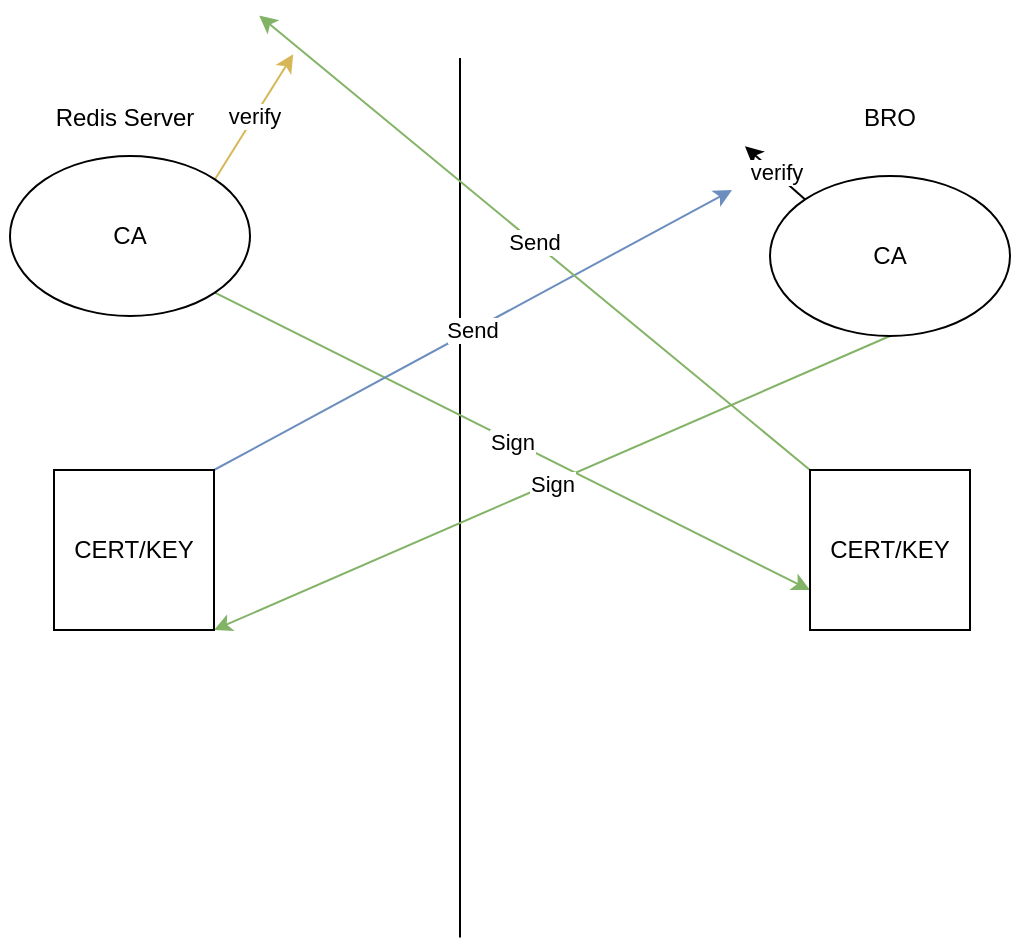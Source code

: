 <mxfile version="14.6.13" type="github">
  <diagram id="l7PFtfumoxPkuhnsnmIQ" name="Page-1">
    <mxGraphModel dx="1023" dy="440" grid="0" gridSize="10" guides="1" tooltips="1" connect="1" arrows="1" fold="1" page="0" pageScale="1" pageWidth="827" pageHeight="1169" math="0" shadow="0">
      <root>
        <mxCell id="0" />
        <mxCell id="1" parent="0" />
        <mxCell id="LxnaGPt1bvhv4ZgwgLPh-1" value="" style="endArrow=none;html=1;" edge="1" parent="1">
          <mxGeometry width="50" height="50" relative="1" as="geometry">
            <mxPoint x="466" y="503.807" as="sourcePoint" />
            <mxPoint x="466" y="64" as="targetPoint" />
          </mxGeometry>
        </mxCell>
        <mxCell id="LxnaGPt1bvhv4ZgwgLPh-2" value="Redis Server" style="text;html=1;strokeColor=none;fillColor=none;align=center;verticalAlign=middle;whiteSpace=wrap;rounded=0;" vertex="1" parent="1">
          <mxGeometry x="236" y="84" width="125" height="20" as="geometry" />
        </mxCell>
        <mxCell id="LxnaGPt1bvhv4ZgwgLPh-3" value="BRO" style="text;html=1;strokeColor=none;fillColor=none;align=center;verticalAlign=middle;whiteSpace=wrap;rounded=0;" vertex="1" parent="1">
          <mxGeometry x="661" y="84" width="40" height="20" as="geometry" />
        </mxCell>
        <mxCell id="LxnaGPt1bvhv4ZgwgLPh-15" value="Sign" style="rounded=0;orthogonalLoop=1;jettySize=auto;html=1;exitX=1;exitY=1;exitDx=0;exitDy=0;entryX=0;entryY=0.75;entryDx=0;entryDy=0;fillColor=#d5e8d4;strokeColor=#82b366;" edge="1" parent="1" source="LxnaGPt1bvhv4ZgwgLPh-4" target="LxnaGPt1bvhv4ZgwgLPh-9">
          <mxGeometry relative="1" as="geometry" />
        </mxCell>
        <mxCell id="LxnaGPt1bvhv4ZgwgLPh-19" value="verify" style="edgeStyle=none;rounded=0;orthogonalLoop=1;jettySize=auto;html=1;exitX=1;exitY=0;exitDx=0;exitDy=0;fillColor=#fff2cc;strokeColor=#d6b656;" edge="1" parent="1" source="LxnaGPt1bvhv4ZgwgLPh-4">
          <mxGeometry relative="1" as="geometry">
            <mxPoint x="382.588" y="62.181" as="targetPoint" />
          </mxGeometry>
        </mxCell>
        <mxCell id="LxnaGPt1bvhv4ZgwgLPh-4" value="CA" style="ellipse;whiteSpace=wrap;html=1;" vertex="1" parent="1">
          <mxGeometry x="241" y="113" width="120" height="80" as="geometry" />
        </mxCell>
        <mxCell id="LxnaGPt1bvhv4ZgwgLPh-16" value="Sign" style="edgeStyle=none;rounded=0;orthogonalLoop=1;jettySize=auto;html=1;exitX=0.5;exitY=1;exitDx=0;exitDy=0;entryX=1;entryY=1;entryDx=0;entryDy=0;fillColor=#d5e8d4;strokeColor=#82b366;" edge="1" parent="1" source="LxnaGPt1bvhv4ZgwgLPh-7" target="LxnaGPt1bvhv4ZgwgLPh-8">
          <mxGeometry relative="1" as="geometry" />
        </mxCell>
        <mxCell id="LxnaGPt1bvhv4ZgwgLPh-20" value="verify" style="edgeStyle=none;rounded=0;orthogonalLoop=1;jettySize=auto;html=1;exitX=0;exitY=0;exitDx=0;exitDy=0;" edge="1" parent="1" source="LxnaGPt1bvhv4ZgwgLPh-7">
          <mxGeometry relative="1" as="geometry">
            <mxPoint x="608.471" y="108.164" as="targetPoint" />
          </mxGeometry>
        </mxCell>
        <mxCell id="LxnaGPt1bvhv4ZgwgLPh-7" value="CA" style="ellipse;whiteSpace=wrap;html=1;" vertex="1" parent="1">
          <mxGeometry x="621" y="123" width="120" height="80" as="geometry" />
        </mxCell>
        <mxCell id="LxnaGPt1bvhv4ZgwgLPh-17" value="Send" style="edgeStyle=none;rounded=0;orthogonalLoop=1;jettySize=auto;html=1;exitX=1;exitY=0;exitDx=0;exitDy=0;fillColor=#dae8fc;strokeColor=#6c8ebf;" edge="1" parent="1" source="LxnaGPt1bvhv4ZgwgLPh-8">
          <mxGeometry relative="1" as="geometry">
            <mxPoint x="602" y="130" as="targetPoint" />
          </mxGeometry>
        </mxCell>
        <mxCell id="LxnaGPt1bvhv4ZgwgLPh-8" value="CERT/KEY" style="whiteSpace=wrap;html=1;aspect=fixed;" vertex="1" parent="1">
          <mxGeometry x="263" y="270" width="80" height="80" as="geometry" />
        </mxCell>
        <mxCell id="LxnaGPt1bvhv4ZgwgLPh-18" value="Send" style="edgeStyle=none;rounded=0;orthogonalLoop=1;jettySize=auto;html=1;exitX=0;exitY=0;exitDx=0;exitDy=0;fillColor=#d5e8d4;strokeColor=#82b366;" edge="1" parent="1" source="LxnaGPt1bvhv4ZgwgLPh-9">
          <mxGeometry relative="1" as="geometry">
            <mxPoint x="365.647" y="42.819" as="targetPoint" />
          </mxGeometry>
        </mxCell>
        <mxCell id="LxnaGPt1bvhv4ZgwgLPh-9" value="CERT/KEY" style="whiteSpace=wrap;html=1;aspect=fixed;" vertex="1" parent="1">
          <mxGeometry x="641" y="270" width="80" height="80" as="geometry" />
        </mxCell>
      </root>
    </mxGraphModel>
  </diagram>
</mxfile>
